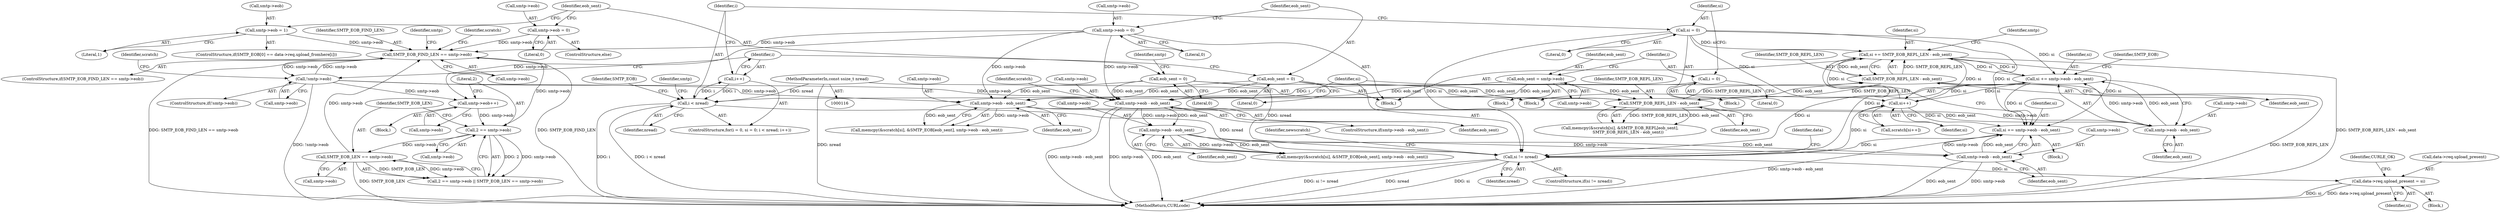 digraph "0_curl_ba1dbd78e5f1ed67c1b8d37ac89d90e5e330b628@API" {
"1000385" [label="(Call,si != nread)"];
"1000325" [label="(Call,si += SMTP_EOB_REPL_LEN - eob_sent)"];
"1000327" [label="(Call,SMTP_EOB_REPL_LEN - eob_sent)"];
"1000322" [label="(Call,SMTP_EOB_REPL_LEN - eob_sent)"];
"1000187" [label="(Call,eob_sent = smtp->eob)"];
"1000335" [label="(Call,eob_sent = 0)"];
"1000298" [label="(Call,eob_sent = 0)"];
"1000268" [label="(Call,si += smtp->eob - eob_sent)"];
"1000270" [label="(Call,smtp->eob - eob_sent)"];
"1000263" [label="(Call,smtp->eob - eob_sent)"];
"1000330" [label="(Call,smtp->eob = 0)"];
"1000340" [label="(Call,!smtp->eob)"];
"1000307" [label="(Call,SMTP_EOB_FIND_LEN == smtp->eob)"];
"1000293" [label="(Call,smtp->eob = 0)"];
"1000227" [label="(Call,2 == smtp->eob)"];
"1000221" [label="(Call,smtp->eob++)"];
"1000232" [label="(Call,SMTP_EOB_LEN == smtp->eob)"];
"1000287" [label="(Call,smtp->eob = 1)"];
"1000347" [label="(Call,si++)"];
"1000197" [label="(Call,si = 0)"];
"1000377" [label="(Call,si += smtp->eob - eob_sent)"];
"1000379" [label="(Call,smtp->eob - eob_sent)"];
"1000372" [label="(Call,smtp->eob - eob_sent)"];
"1000357" [label="(Call,smtp->eob - eob_sent)"];
"1000200" [label="(Call,i < nread)"];
"1000194" [label="(Call,i = 0)"];
"1000203" [label="(Call,i++)"];
"1000118" [label="(MethodParameterIn,const ssize_t nread)"];
"1000405" [label="(Call,data->req.upload_present = si)"];
"1000312" [label="(Block,)"];
"1000203" [label="(Call,i++)"];
"1000339" [label="(ControlStructure,if(!smtp->eob))"];
"1000232" [label="(Call,SMTP_EOB_LEN == smtp->eob)"];
"1000292" [label="(ControlStructure,else)"];
"1000332" [label="(Identifier,smtp)"];
"1000298" [label="(Call,eob_sent = 0)"];
"1000313" [label="(Call,memcpy(&scratch[si], &SMTP_EOB_REPL[eob_sent],\n             SMTP_EOB_REPL_LEN - eob_sent))"];
"1000334" [label="(Literal,0)"];
"1000331" [label="(Call,smtp->eob)"];
"1000358" [label="(Call,smtp->eob)"];
"1000204" [label="(Identifier,i)"];
"1000192" [label="(ControlStructure,for(i = 0, si = 0; i < nread; i++))"];
"1000417" [label="(MethodReturn,CURLcode)"];
"1000194" [label="(Call,i = 0)"];
"1000340" [label="(Call,!smtp->eob)"];
"1000309" [label="(Call,smtp->eob)"];
"1000392" [label="(Identifier,data)"];
"1000363" [label="(Call,memcpy(&scratch[si], &SMTP_EOB[eob_sent], smtp->eob - eob_sent))"];
"1000366" [label="(Identifier,scratch)"];
"1000263" [label="(Call,smtp->eob - eob_sent)"];
"1000195" [label="(Identifier,i)"];
"1000271" [label="(Call,smtp->eob)"];
"1000269" [label="(Identifier,si)"];
"1000268" [label="(Call,si += smtp->eob - eob_sent)"];
"1000377" [label="(Call,si += smtp->eob - eob_sent)"];
"1000326" [label="(Identifier,si)"];
"1000196" [label="(Literal,0)"];
"1000335" [label="(Call,eob_sent = 0)"];
"1000342" [label="(Identifier,smtp)"];
"1000300" [label="(Literal,0)"];
"1000291" [label="(Literal,1)"];
"1000373" [label="(Call,smtp->eob)"];
"1000359" [label="(Identifier,smtp)"];
"1000362" [label="(Block,)"];
"1000287" [label="(Call,smtp->eob = 1)"];
"1000221" [label="(Call,smtp->eob++)"];
"1000199" [label="(Literal,0)"];
"1000387" [label="(Identifier,nread)"];
"1000336" [label="(Identifier,eob_sent)"];
"1000119" [label="(Block,)"];
"1000346" [label="(Identifier,scratch)"];
"1000307" [label="(Call,SMTP_EOB_FIND_LEN == smtp->eob)"];
"1000220" [label="(Block,)"];
"1000388" [label="(Block,)"];
"1000303" [label="(Identifier,smtp)"];
"1000299" [label="(Identifier,eob_sent)"];
"1000226" [label="(Call,2 == smtp->eob || SMTP_EOB_LEN == smtp->eob)"];
"1000385" [label="(Call,si != nread)"];
"1000267" [label="(Identifier,eob_sent)"];
"1000341" [label="(Call,smtp->eob)"];
"1000372" [label="(Call,smtp->eob - eob_sent)"];
"1000270" [label="(Call,smtp->eob - eob_sent)"];
"1000384" [label="(ControlStructure,if(si != nread))"];
"1000386" [label="(Identifier,si)"];
"1000328" [label="(Identifier,SMTP_EOB_REPL_LEN)"];
"1000202" [label="(Identifier,nread)"];
"1000316" [label="(Identifier,scratch)"];
"1000383" [label="(Identifier,eob_sent)"];
"1000356" [label="(ControlStructure,if(smtp->eob - eob_sent))"];
"1000347" [label="(Call,si++)"];
"1000297" [label="(Literal,0)"];
"1000229" [label="(Call,smtp->eob)"];
"1000222" [label="(Call,smtp->eob)"];
"1000198" [label="(Identifier,si)"];
"1000357" [label="(Call,smtp->eob - eob_sent)"];
"1000254" [label="(Call,memcpy(&scratch[si], &SMTP_EOB[eob_sent], smtp->eob - eob_sent))"];
"1000234" [label="(Call,smtp->eob)"];
"1000345" [label="(Call,scratch[si++])"];
"1000380" [label="(Call,smtp->eob)"];
"1000306" [label="(ControlStructure,if(SMTP_EOB_FIND_LEN == smtp->eob))"];
"1000209" [label="(Identifier,SMTP_EOB)"];
"1000414" [label="(Identifier,newscratch)"];
"1000330" [label="(Call,smtp->eob = 0)"];
"1000118" [label="(MethodParameterIn,const ssize_t nread)"];
"1000376" [label="(Identifier,eob_sent)"];
"1000378" [label="(Identifier,si)"];
"1000275" [label="(ControlStructure,if(SMTP_EOB[0] == data->req.upload_fromhere[i]))"];
"1000329" [label="(Identifier,eob_sent)"];
"1000405" [label="(Call,data->req.upload_present = si)"];
"1000193" [label="(Block,)"];
"1000197" [label="(Call,si = 0)"];
"1000264" [label="(Call,smtp->eob)"];
"1000327" [label="(Call,SMTP_EOB_REPL_LEN - eob_sent)"];
"1000348" [label="(Identifier,si)"];
"1000278" [label="(Identifier,SMTP_EOB)"];
"1000233" [label="(Identifier,SMTP_EOB_LEN)"];
"1000361" [label="(Identifier,eob_sent)"];
"1000411" [label="(Identifier,si)"];
"1000324" [label="(Identifier,eob_sent)"];
"1000323" [label="(Identifier,SMTP_EOB_REPL_LEN)"];
"1000325" [label="(Call,si += SMTP_EOB_REPL_LEN - eob_sent)"];
"1000416" [label="(Identifier,CURLE_OK)"];
"1000379" [label="(Call,smtp->eob - eob_sent)"];
"1000322" [label="(Call,SMTP_EOB_REPL_LEN - eob_sent)"];
"1000189" [label="(Call,smtp->eob)"];
"1000201" [label="(Identifier,i)"];
"1000406" [label="(Call,data->req.upload_present)"];
"1000200" [label="(Call,i < nread)"];
"1000274" [label="(Identifier,eob_sent)"];
"1000227" [label="(Call,2 == smtp->eob)"];
"1000337" [label="(Literal,0)"];
"1000294" [label="(Call,smtp->eob)"];
"1000293" [label="(Call,smtp->eob = 0)"];
"1000228" [label="(Literal,2)"];
"1000288" [label="(Call,smtp->eob)"];
"1000308" [label="(Identifier,SMTP_EOB_FIND_LEN)"];
"1000253" [label="(Block,)"];
"1000188" [label="(Identifier,eob_sent)"];
"1000187" [label="(Call,eob_sent = smtp->eob)"];
"1000385" -> "1000384"  [label="AST: "];
"1000385" -> "1000387"  [label="CFG: "];
"1000386" -> "1000385"  [label="AST: "];
"1000387" -> "1000385"  [label="AST: "];
"1000392" -> "1000385"  [label="CFG: "];
"1000414" -> "1000385"  [label="CFG: "];
"1000385" -> "1000417"  [label="DDG: nread"];
"1000385" -> "1000417"  [label="DDG: si"];
"1000385" -> "1000417"  [label="DDG: si != nread"];
"1000325" -> "1000385"  [label="DDG: si"];
"1000268" -> "1000385"  [label="DDG: si"];
"1000347" -> "1000385"  [label="DDG: si"];
"1000377" -> "1000385"  [label="DDG: si"];
"1000197" -> "1000385"  [label="DDG: si"];
"1000200" -> "1000385"  [label="DDG: nread"];
"1000118" -> "1000385"  [label="DDG: nread"];
"1000385" -> "1000405"  [label="DDG: si"];
"1000325" -> "1000312"  [label="AST: "];
"1000325" -> "1000327"  [label="CFG: "];
"1000326" -> "1000325"  [label="AST: "];
"1000327" -> "1000325"  [label="AST: "];
"1000332" -> "1000325"  [label="CFG: "];
"1000325" -> "1000417"  [label="DDG: SMTP_EOB_REPL_LEN - eob_sent"];
"1000325" -> "1000268"  [label="DDG: si"];
"1000327" -> "1000325"  [label="DDG: SMTP_EOB_REPL_LEN"];
"1000327" -> "1000325"  [label="DDG: eob_sent"];
"1000268" -> "1000325"  [label="DDG: si"];
"1000347" -> "1000325"  [label="DDG: si"];
"1000197" -> "1000325"  [label="DDG: si"];
"1000325" -> "1000347"  [label="DDG: si"];
"1000325" -> "1000377"  [label="DDG: si"];
"1000327" -> "1000329"  [label="CFG: "];
"1000328" -> "1000327"  [label="AST: "];
"1000329" -> "1000327"  [label="AST: "];
"1000327" -> "1000417"  [label="DDG: SMTP_EOB_REPL_LEN"];
"1000327" -> "1000322"  [label="DDG: SMTP_EOB_REPL_LEN"];
"1000322" -> "1000327"  [label="DDG: SMTP_EOB_REPL_LEN"];
"1000322" -> "1000327"  [label="DDG: eob_sent"];
"1000322" -> "1000313"  [label="AST: "];
"1000322" -> "1000324"  [label="CFG: "];
"1000323" -> "1000322"  [label="AST: "];
"1000324" -> "1000322"  [label="AST: "];
"1000313" -> "1000322"  [label="CFG: "];
"1000322" -> "1000313"  [label="DDG: SMTP_EOB_REPL_LEN"];
"1000322" -> "1000313"  [label="DDG: eob_sent"];
"1000187" -> "1000322"  [label="DDG: eob_sent"];
"1000335" -> "1000322"  [label="DDG: eob_sent"];
"1000298" -> "1000322"  [label="DDG: eob_sent"];
"1000187" -> "1000119"  [label="AST: "];
"1000187" -> "1000189"  [label="CFG: "];
"1000188" -> "1000187"  [label="AST: "];
"1000189" -> "1000187"  [label="AST: "];
"1000195" -> "1000187"  [label="CFG: "];
"1000187" -> "1000263"  [label="DDG: eob_sent"];
"1000187" -> "1000357"  [label="DDG: eob_sent"];
"1000335" -> "1000312"  [label="AST: "];
"1000335" -> "1000337"  [label="CFG: "];
"1000336" -> "1000335"  [label="AST: "];
"1000337" -> "1000335"  [label="AST: "];
"1000204" -> "1000335"  [label="CFG: "];
"1000335" -> "1000263"  [label="DDG: eob_sent"];
"1000335" -> "1000357"  [label="DDG: eob_sent"];
"1000298" -> "1000253"  [label="AST: "];
"1000298" -> "1000300"  [label="CFG: "];
"1000299" -> "1000298"  [label="AST: "];
"1000300" -> "1000298"  [label="AST: "];
"1000303" -> "1000298"  [label="CFG: "];
"1000298" -> "1000263"  [label="DDG: eob_sent"];
"1000298" -> "1000357"  [label="DDG: eob_sent"];
"1000268" -> "1000253"  [label="AST: "];
"1000268" -> "1000270"  [label="CFG: "];
"1000269" -> "1000268"  [label="AST: "];
"1000270" -> "1000268"  [label="AST: "];
"1000278" -> "1000268"  [label="CFG: "];
"1000270" -> "1000268"  [label="DDG: smtp->eob"];
"1000270" -> "1000268"  [label="DDG: eob_sent"];
"1000347" -> "1000268"  [label="DDG: si"];
"1000197" -> "1000268"  [label="DDG: si"];
"1000268" -> "1000347"  [label="DDG: si"];
"1000268" -> "1000377"  [label="DDG: si"];
"1000270" -> "1000274"  [label="CFG: "];
"1000271" -> "1000270"  [label="AST: "];
"1000274" -> "1000270"  [label="AST: "];
"1000263" -> "1000270"  [label="DDG: smtp->eob"];
"1000263" -> "1000270"  [label="DDG: eob_sent"];
"1000263" -> "1000254"  [label="AST: "];
"1000263" -> "1000267"  [label="CFG: "];
"1000264" -> "1000263"  [label="AST: "];
"1000267" -> "1000263"  [label="AST: "];
"1000254" -> "1000263"  [label="CFG: "];
"1000263" -> "1000254"  [label="DDG: smtp->eob"];
"1000263" -> "1000254"  [label="DDG: eob_sent"];
"1000330" -> "1000263"  [label="DDG: smtp->eob"];
"1000340" -> "1000263"  [label="DDG: smtp->eob"];
"1000330" -> "1000312"  [label="AST: "];
"1000330" -> "1000334"  [label="CFG: "];
"1000331" -> "1000330"  [label="AST: "];
"1000334" -> "1000330"  [label="AST: "];
"1000336" -> "1000330"  [label="CFG: "];
"1000330" -> "1000221"  [label="DDG: smtp->eob"];
"1000330" -> "1000307"  [label="DDG: smtp->eob"];
"1000330" -> "1000357"  [label="DDG: smtp->eob"];
"1000340" -> "1000339"  [label="AST: "];
"1000340" -> "1000341"  [label="CFG: "];
"1000341" -> "1000340"  [label="AST: "];
"1000346" -> "1000340"  [label="CFG: "];
"1000204" -> "1000340"  [label="CFG: "];
"1000340" -> "1000417"  [label="DDG: !smtp->eob"];
"1000340" -> "1000221"  [label="DDG: smtp->eob"];
"1000340" -> "1000307"  [label="DDG: smtp->eob"];
"1000307" -> "1000340"  [label="DDG: smtp->eob"];
"1000340" -> "1000357"  [label="DDG: smtp->eob"];
"1000307" -> "1000306"  [label="AST: "];
"1000307" -> "1000309"  [label="CFG: "];
"1000308" -> "1000307"  [label="AST: "];
"1000309" -> "1000307"  [label="AST: "];
"1000316" -> "1000307"  [label="CFG: "];
"1000342" -> "1000307"  [label="CFG: "];
"1000307" -> "1000417"  [label="DDG: SMTP_EOB_FIND_LEN == smtp->eob"];
"1000307" -> "1000417"  [label="DDG: SMTP_EOB_FIND_LEN"];
"1000293" -> "1000307"  [label="DDG: smtp->eob"];
"1000227" -> "1000307"  [label="DDG: smtp->eob"];
"1000232" -> "1000307"  [label="DDG: smtp->eob"];
"1000287" -> "1000307"  [label="DDG: smtp->eob"];
"1000293" -> "1000292"  [label="AST: "];
"1000293" -> "1000297"  [label="CFG: "];
"1000294" -> "1000293"  [label="AST: "];
"1000297" -> "1000293"  [label="AST: "];
"1000299" -> "1000293"  [label="CFG: "];
"1000227" -> "1000226"  [label="AST: "];
"1000227" -> "1000229"  [label="CFG: "];
"1000228" -> "1000227"  [label="AST: "];
"1000229" -> "1000227"  [label="AST: "];
"1000233" -> "1000227"  [label="CFG: "];
"1000226" -> "1000227"  [label="CFG: "];
"1000227" -> "1000226"  [label="DDG: 2"];
"1000227" -> "1000226"  [label="DDG: smtp->eob"];
"1000221" -> "1000227"  [label="DDG: smtp->eob"];
"1000227" -> "1000232"  [label="DDG: smtp->eob"];
"1000221" -> "1000220"  [label="AST: "];
"1000221" -> "1000222"  [label="CFG: "];
"1000222" -> "1000221"  [label="AST: "];
"1000228" -> "1000221"  [label="CFG: "];
"1000232" -> "1000226"  [label="AST: "];
"1000232" -> "1000234"  [label="CFG: "];
"1000233" -> "1000232"  [label="AST: "];
"1000234" -> "1000232"  [label="AST: "];
"1000226" -> "1000232"  [label="CFG: "];
"1000232" -> "1000417"  [label="DDG: SMTP_EOB_LEN"];
"1000232" -> "1000226"  [label="DDG: SMTP_EOB_LEN"];
"1000232" -> "1000226"  [label="DDG: smtp->eob"];
"1000287" -> "1000275"  [label="AST: "];
"1000287" -> "1000291"  [label="CFG: "];
"1000288" -> "1000287"  [label="AST: "];
"1000291" -> "1000287"  [label="AST: "];
"1000299" -> "1000287"  [label="CFG: "];
"1000347" -> "1000345"  [label="AST: "];
"1000347" -> "1000348"  [label="CFG: "];
"1000348" -> "1000347"  [label="AST: "];
"1000345" -> "1000347"  [label="CFG: "];
"1000197" -> "1000347"  [label="DDG: si"];
"1000347" -> "1000377"  [label="DDG: si"];
"1000197" -> "1000193"  [label="AST: "];
"1000197" -> "1000199"  [label="CFG: "];
"1000198" -> "1000197"  [label="AST: "];
"1000199" -> "1000197"  [label="AST: "];
"1000201" -> "1000197"  [label="CFG: "];
"1000197" -> "1000377"  [label="DDG: si"];
"1000377" -> "1000362"  [label="AST: "];
"1000377" -> "1000379"  [label="CFG: "];
"1000378" -> "1000377"  [label="AST: "];
"1000379" -> "1000377"  [label="AST: "];
"1000386" -> "1000377"  [label="CFG: "];
"1000377" -> "1000417"  [label="DDG: smtp->eob - eob_sent"];
"1000379" -> "1000377"  [label="DDG: smtp->eob"];
"1000379" -> "1000377"  [label="DDG: eob_sent"];
"1000379" -> "1000383"  [label="CFG: "];
"1000380" -> "1000379"  [label="AST: "];
"1000383" -> "1000379"  [label="AST: "];
"1000379" -> "1000417"  [label="DDG: eob_sent"];
"1000379" -> "1000417"  [label="DDG: smtp->eob"];
"1000372" -> "1000379"  [label="DDG: smtp->eob"];
"1000372" -> "1000379"  [label="DDG: eob_sent"];
"1000372" -> "1000363"  [label="AST: "];
"1000372" -> "1000376"  [label="CFG: "];
"1000373" -> "1000372"  [label="AST: "];
"1000376" -> "1000372"  [label="AST: "];
"1000363" -> "1000372"  [label="CFG: "];
"1000372" -> "1000363"  [label="DDG: smtp->eob"];
"1000372" -> "1000363"  [label="DDG: eob_sent"];
"1000357" -> "1000372"  [label="DDG: smtp->eob"];
"1000357" -> "1000372"  [label="DDG: eob_sent"];
"1000357" -> "1000356"  [label="AST: "];
"1000357" -> "1000361"  [label="CFG: "];
"1000358" -> "1000357"  [label="AST: "];
"1000361" -> "1000357"  [label="AST: "];
"1000366" -> "1000357"  [label="CFG: "];
"1000386" -> "1000357"  [label="CFG: "];
"1000357" -> "1000417"  [label="DDG: eob_sent"];
"1000357" -> "1000417"  [label="DDG: smtp->eob - eob_sent"];
"1000357" -> "1000417"  [label="DDG: smtp->eob"];
"1000200" -> "1000192"  [label="AST: "];
"1000200" -> "1000202"  [label="CFG: "];
"1000201" -> "1000200"  [label="AST: "];
"1000202" -> "1000200"  [label="AST: "];
"1000209" -> "1000200"  [label="CFG: "];
"1000359" -> "1000200"  [label="CFG: "];
"1000200" -> "1000417"  [label="DDG: i"];
"1000200" -> "1000417"  [label="DDG: i < nread"];
"1000194" -> "1000200"  [label="DDG: i"];
"1000203" -> "1000200"  [label="DDG: i"];
"1000118" -> "1000200"  [label="DDG: nread"];
"1000200" -> "1000203"  [label="DDG: i"];
"1000194" -> "1000193"  [label="AST: "];
"1000194" -> "1000196"  [label="CFG: "];
"1000195" -> "1000194"  [label="AST: "];
"1000196" -> "1000194"  [label="AST: "];
"1000198" -> "1000194"  [label="CFG: "];
"1000203" -> "1000192"  [label="AST: "];
"1000203" -> "1000204"  [label="CFG: "];
"1000204" -> "1000203"  [label="AST: "];
"1000201" -> "1000203"  [label="CFG: "];
"1000118" -> "1000116"  [label="AST: "];
"1000118" -> "1000417"  [label="DDG: nread"];
"1000405" -> "1000388"  [label="AST: "];
"1000405" -> "1000411"  [label="CFG: "];
"1000406" -> "1000405"  [label="AST: "];
"1000411" -> "1000405"  [label="AST: "];
"1000416" -> "1000405"  [label="CFG: "];
"1000405" -> "1000417"  [label="DDG: si"];
"1000405" -> "1000417"  [label="DDG: data->req.upload_present"];
}

